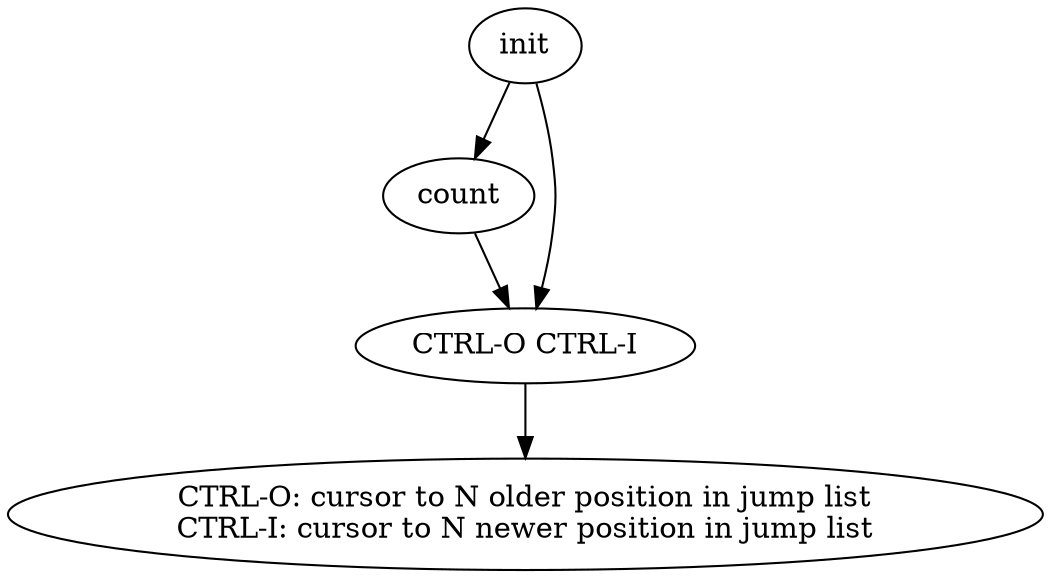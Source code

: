 digraph g
{

  /* list of nodes */
  "command" [label="CTRL-O: cursor to N older position in jump list\nCTRL-I: cursor to N newer position in jump list"];
  "count" [label="count"];
  "init" [label="init"];
  "key1" [label="CTRL-O CTRL-I"];

  /* list of edges */
  "count" -> "key1";
  "init" -> "count";
  "init" -> "key1";
  "key1" -> "command";
}
